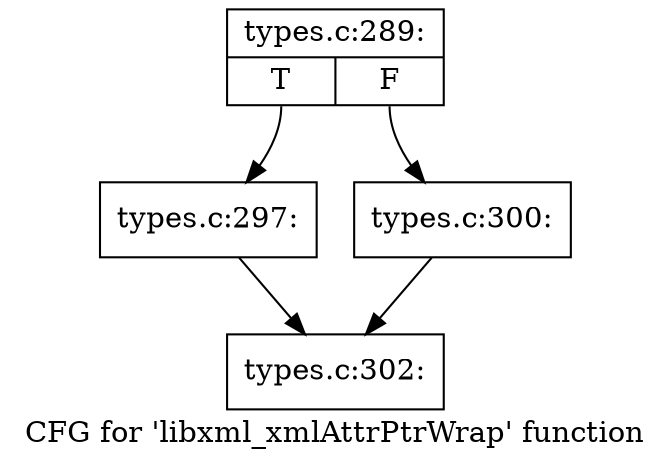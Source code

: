 digraph "CFG for 'libxml_xmlAttrPtrWrap' function" {
	label="CFG for 'libxml_xmlAttrPtrWrap' function";

	Node0x434f7e0 [shape=record,label="{types.c:289:|{<s0>T|<s1>F}}"];
	Node0x434f7e0:s0 -> Node0x434e4b0;
	Node0x434f7e0:s1 -> Node0x434e500;
	Node0x434e4b0 [shape=record,label="{types.c:297:}"];
	Node0x434e4b0 -> Node0x434fa40;
	Node0x434e500 [shape=record,label="{types.c:300:}"];
	Node0x434e500 -> Node0x434fa40;
	Node0x434fa40 [shape=record,label="{types.c:302:}"];
}

